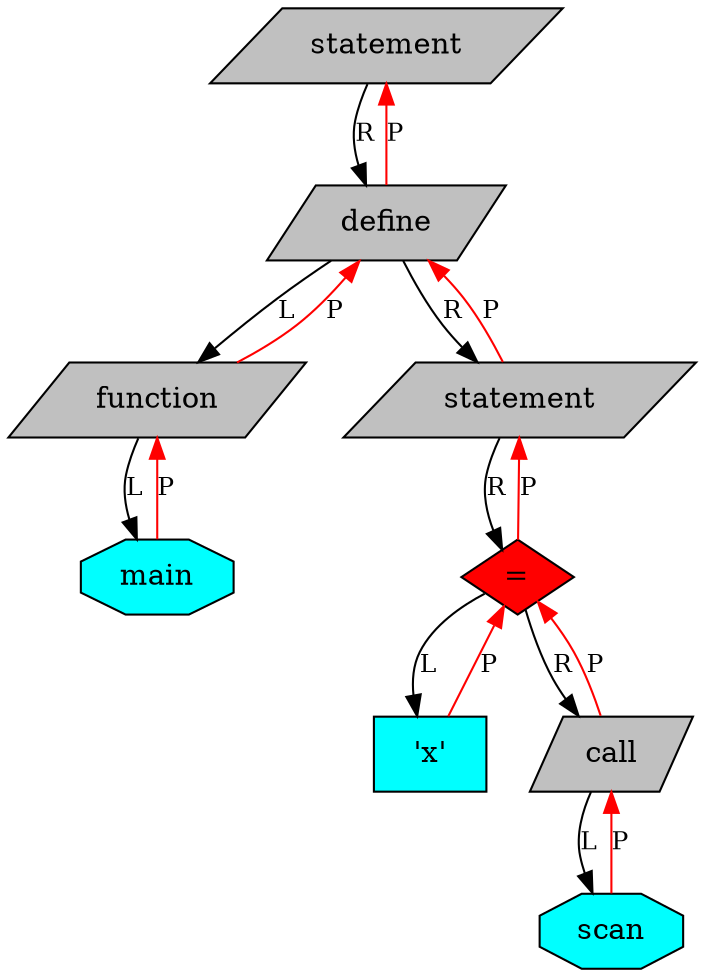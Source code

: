 digraph Tree{

	rankdir=UD;

	node[fontsize=14];

	94452101478416[shape=record, shape=parallelogram, style="filled", fillcolor=grey, label="statement"];
	94452101478480[shape=record, shape=parallelogram, style="filled", fillcolor=grey, label="define"];
	94452101478672[shape=record, shape=parallelogram, style="filled", fillcolor=grey, label="function"];
	94452101478864[shape=record, shape=octagon, style="filled", fillcolor=cyan, label="main"];
	94452101479056[shape=record, shape=parallelogram, style="filled", fillcolor=grey, label="statement"];
	94452101479120[shape=record, shape=diamond, style="filled", fillcolor=red, label="="];
	94452101479312[shape=record, shape=rectangle, style="filled", fillcolor=cyan, label="'x'"];
	94452101479408[shape=record, shape=parallelogram, style="filled", fillcolor=grey, label="call"];
	94452101479472[shape=record, shape=octagon, style="filled", fillcolor=cyan, label="scan"];

	94452101478416 -> 94452101478480[label = "R", fontsize=12]
	94452101478480 -> 94452101478416[label = "P", color=red, fontsize=12]
	94452101478480 -> 94452101478672[label = "L", fontsize=12]
	94452101478480 -> 94452101479056[label = "R", fontsize=12]
	94452101478672 -> 94452101478480[label = "P", color=red, fontsize=12]
	94452101478672 -> 94452101478864[label = "L", fontsize=12]
	94452101478864 -> 94452101478672[label = "P", color=red, fontsize=12]
	94452101479056 -> 94452101478480[label = "P", color=red, fontsize=12]
	94452101479056 -> 94452101479120[label = "R", fontsize=12]
	94452101479120 -> 94452101479056[label = "P", color=red, fontsize=12]
	94452101479120 -> 94452101479312[label = "L", fontsize=12]
	94452101479120 -> 94452101479408[label = "R", fontsize=12]
	94452101479312 -> 94452101479120[label = "P", color=red, fontsize=12]
	94452101479408 -> 94452101479120[label = "P", color=red, fontsize=12]
	94452101479408 -> 94452101479472[label = "L", fontsize=12]
	94452101479472 -> 94452101479408[label = "P", color=red, fontsize=12]

}